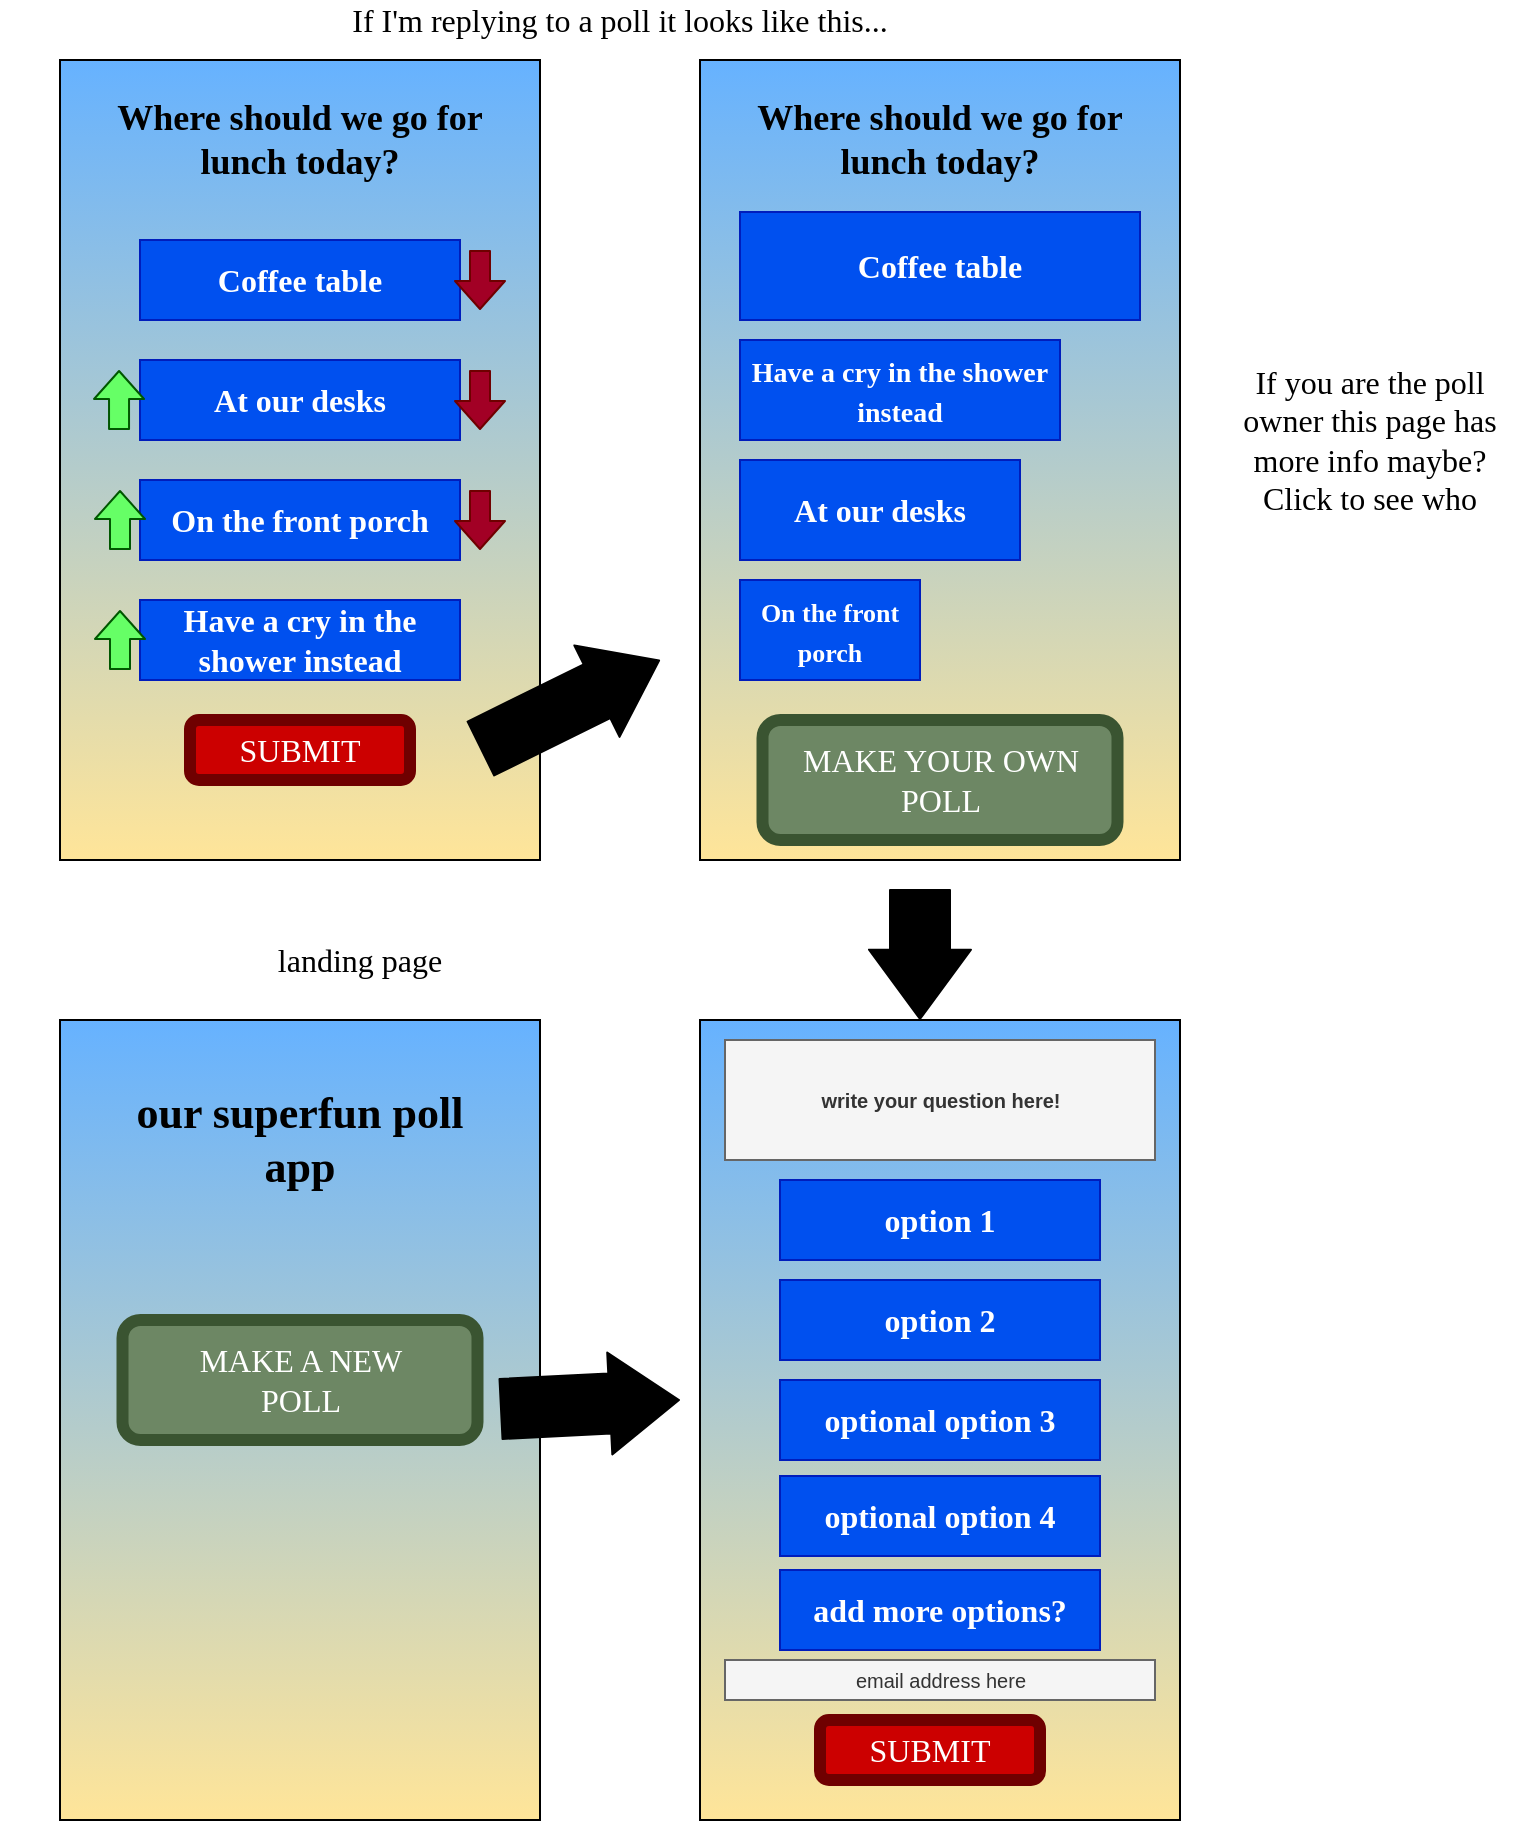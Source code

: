 <mxfile version="13.10.4" type="github">
  <diagram id="hTp5FEm8uBuIozw8TmkM" name="Page-1">
    <mxGraphModel dx="1588" dy="912" grid="1" gridSize="10" guides="1" tooltips="1" connect="1" arrows="1" fold="1" page="1" pageScale="1" pageWidth="850" pageHeight="1100" math="0" shadow="0">
      <root>
        <mxCell id="0" />
        <mxCell id="1" parent="0" />
        <mxCell id="SQvLUzkadaO4jF93c9U_-1" value="" style="rounded=0;whiteSpace=wrap;html=1;fillColor=#FFE599;gradientDirection=north;gradientColor=#66B2FF;" parent="1" vertex="1">
          <mxGeometry x="40" y="40" width="240" height="400" as="geometry" />
        </mxCell>
        <mxCell id="SQvLUzkadaO4jF93c9U_-3" value="&lt;h2&gt;&lt;font style=&quot;font-size: 18px&quot; face=&quot;Comic Sans MS&quot;&gt;&lt;b&gt;Where should we go for lunch today?&lt;/b&gt;&lt;/font&gt;&lt;/h2&gt;" style="text;html=1;strokeColor=none;fillColor=none;align=center;verticalAlign=middle;whiteSpace=wrap;rounded=0;" parent="1" vertex="1">
          <mxGeometry x="60" y="60" width="200" height="40" as="geometry" />
        </mxCell>
        <mxCell id="SQvLUzkadaO4jF93c9U_-5" value="Coffee table" style="text;html=1;strokeColor=#001DBC;fillColor=#0050ef;align=center;verticalAlign=middle;whiteSpace=wrap;rounded=0;fontFamily=Comic Sans MS;fontColor=#ffffff;fontStyle=1;fontSize=16;" parent="1" vertex="1">
          <mxGeometry x="80" y="130" width="160" height="40" as="geometry" />
        </mxCell>
        <mxCell id="SQvLUzkadaO4jF93c9U_-6" value="At our desks" style="text;html=1;strokeColor=#001DBC;fillColor=#0050ef;align=center;verticalAlign=middle;whiteSpace=wrap;rounded=0;fontFamily=Comic Sans MS;fontColor=#ffffff;fontStyle=1;fontSize=16;" parent="1" vertex="1">
          <mxGeometry x="80" y="190" width="160" height="40" as="geometry" />
        </mxCell>
        <mxCell id="SQvLUzkadaO4jF93c9U_-7" value="On the front porch" style="text;html=1;strokeColor=#001DBC;fillColor=#0050ef;align=center;verticalAlign=middle;whiteSpace=wrap;rounded=0;fontFamily=Comic Sans MS;fontColor=#ffffff;fontStyle=1;fontSize=16;" parent="1" vertex="1">
          <mxGeometry x="80" y="250" width="160" height="40" as="geometry" />
        </mxCell>
        <mxCell id="SQvLUzkadaO4jF93c9U_-8" value="Have a cry in the shower instead" style="text;html=1;strokeColor=#001DBC;fillColor=#0050ef;align=center;verticalAlign=middle;whiteSpace=wrap;rounded=0;fontFamily=Comic Sans MS;fontColor=#ffffff;fontStyle=1;fontSize=16;" parent="1" vertex="1">
          <mxGeometry x="80" y="310" width="160" height="40" as="geometry" />
        </mxCell>
        <mxCell id="SQvLUzkadaO4jF93c9U_-10" value="" style="shape=flexArrow;endArrow=classic;html=1;fontFamily=Comic Sans MS;fontSize=16;fontColor=#FFFFFF;entryX=0;entryY=0;entryDx=0;entryDy=0;strokeColor=#005700;fillColor=#66FF66;endWidth=14;endSize=4.33;" parent="1" edge="1">
          <mxGeometry width="50" height="50" relative="1" as="geometry">
            <mxPoint x="69.52" y="225" as="sourcePoint" />
            <mxPoint x="69.52" y="195" as="targetPoint" />
          </mxGeometry>
        </mxCell>
        <mxCell id="SQvLUzkadaO4jF93c9U_-11" value="" style="shape=flexArrow;endArrow=classic;html=1;fontFamily=Comic Sans MS;fontSize=16;fontColor=#FFFFFF;entryX=0;entryY=0;entryDx=0;entryDy=0;strokeColor=#005700;fillColor=#66FF66;endWidth=14;endSize=4.33;" parent="1" edge="1">
          <mxGeometry width="50" height="50" relative="1" as="geometry">
            <mxPoint x="70" y="285" as="sourcePoint" />
            <mxPoint x="70" y="255" as="targetPoint" />
          </mxGeometry>
        </mxCell>
        <mxCell id="SQvLUzkadaO4jF93c9U_-12" value="" style="shape=flexArrow;endArrow=classic;html=1;fontFamily=Comic Sans MS;fontSize=16;fontColor=#FFFFFF;entryX=0;entryY=0;entryDx=0;entryDy=0;strokeColor=#005700;fillColor=#66FF66;endWidth=14;endSize=4.33;" parent="1" edge="1">
          <mxGeometry width="50" height="50" relative="1" as="geometry">
            <mxPoint x="70" y="345" as="sourcePoint" />
            <mxPoint x="70" y="315" as="targetPoint" />
          </mxGeometry>
        </mxCell>
        <mxCell id="SQvLUzkadaO4jF93c9U_-13" value="" style="shape=flexArrow;endArrow=classic;html=1;fontFamily=Comic Sans MS;fontSize=16;fontColor=#FFFFFF;strokeColor=#6F0000;fillColor=#a20025;endWidth=14;endSize=4.33;" parent="1" edge="1">
          <mxGeometry width="50" height="50" relative="1" as="geometry">
            <mxPoint x="250" y="135" as="sourcePoint" />
            <mxPoint x="250" y="165" as="targetPoint" />
          </mxGeometry>
        </mxCell>
        <mxCell id="SQvLUzkadaO4jF93c9U_-17" value="" style="shape=flexArrow;endArrow=classic;html=1;fontFamily=Comic Sans MS;fontSize=16;fontColor=#FFFFFF;strokeColor=#6F0000;fillColor=#a20025;endWidth=14;endSize=4.33;" parent="1" edge="1">
          <mxGeometry width="50" height="50" relative="1" as="geometry">
            <mxPoint x="250" y="195" as="sourcePoint" />
            <mxPoint x="250" y="225" as="targetPoint" />
          </mxGeometry>
        </mxCell>
        <mxCell id="SQvLUzkadaO4jF93c9U_-18" value="" style="shape=flexArrow;endArrow=classic;html=1;fontFamily=Comic Sans MS;fontSize=16;fontColor=#FFFFFF;strokeColor=#6F0000;fillColor=#a20025;endWidth=14;endSize=4.33;" parent="1" edge="1">
          <mxGeometry width="50" height="50" relative="1" as="geometry">
            <mxPoint x="250" y="255" as="sourcePoint" />
            <mxPoint x="250" y="285" as="targetPoint" />
          </mxGeometry>
        </mxCell>
        <mxCell id="SQvLUzkadaO4jF93c9U_-20" value="" style="rounded=1;whiteSpace=wrap;html=1;fontFamily=Comic Sans MS;fontSize=16;fontColor=#ffffff;strokeColor=#6F0000;strokeWidth=6;fillColor=#CC0000;" parent="1" vertex="1">
          <mxGeometry x="105" y="370" width="110" height="30" as="geometry" />
        </mxCell>
        <mxCell id="SQvLUzkadaO4jF93c9U_-21" value="SUBMIT" style="text;html=1;strokeColor=none;fillColor=none;align=center;verticalAlign=middle;whiteSpace=wrap;rounded=0;fontFamily=Comic Sans MS;fontSize=16;fontColor=#FFFFFF;" parent="1" vertex="1">
          <mxGeometry x="140" y="375" width="40" height="20" as="geometry" />
        </mxCell>
        <mxCell id="SQvLUzkadaO4jF93c9U_-22" value="" style="rounded=0;whiteSpace=wrap;html=1;fillColor=#FFE599;gradientDirection=north;gradientColor=#66B2FF;" parent="1" vertex="1">
          <mxGeometry x="360" y="40" width="240" height="400" as="geometry" />
        </mxCell>
        <mxCell id="SQvLUzkadaO4jF93c9U_-23" value="&lt;h2&gt;&lt;font style=&quot;font-size: 18px&quot; face=&quot;Comic Sans MS&quot;&gt;&lt;b&gt;Where should we go for lunch today?&lt;/b&gt;&lt;/font&gt;&lt;/h2&gt;" style="text;html=1;strokeColor=none;fillColor=none;align=center;verticalAlign=middle;whiteSpace=wrap;rounded=0;" parent="1" vertex="1">
          <mxGeometry x="380" y="60" width="200" height="40" as="geometry" />
        </mxCell>
        <mxCell id="SQvLUzkadaO4jF93c9U_-24" value="Coffee table&lt;br&gt;" style="text;html=1;strokeColor=#001DBC;fillColor=#0050ef;align=center;verticalAlign=middle;whiteSpace=wrap;rounded=0;fontFamily=Comic Sans MS;fontColor=#ffffff;fontStyle=1;fontSize=16;" parent="1" vertex="1">
          <mxGeometry x="380" y="116" width="200" height="54" as="geometry" />
        </mxCell>
        <mxCell id="SQvLUzkadaO4jF93c9U_-25" value="At our desks" style="text;html=1;strokeColor=#001DBC;fillColor=#0050ef;align=center;verticalAlign=middle;whiteSpace=wrap;rounded=0;fontFamily=Comic Sans MS;fontColor=#ffffff;fontStyle=1;fontSize=16;" parent="1" vertex="1">
          <mxGeometry x="380" y="240" width="140" height="50" as="geometry" />
        </mxCell>
        <mxCell id="SQvLUzkadaO4jF93c9U_-26" value="&lt;font style=&quot;font-size: 13px&quot;&gt;On the front porch&lt;/font&gt;" style="text;html=1;strokeColor=#001DBC;fillColor=#0050ef;align=center;verticalAlign=middle;whiteSpace=wrap;rounded=0;fontFamily=Comic Sans MS;fontColor=#ffffff;fontStyle=1;fontSize=16;" parent="1" vertex="1">
          <mxGeometry x="380" y="300" width="90" height="50" as="geometry" />
        </mxCell>
        <mxCell id="SQvLUzkadaO4jF93c9U_-27" value="&lt;font style=&quot;font-size: 14px&quot;&gt;Have a cry in the shower instead&lt;/font&gt;" style="text;html=1;strokeColor=#001DBC;fillColor=#0050ef;align=center;verticalAlign=middle;whiteSpace=wrap;rounded=0;fontFamily=Comic Sans MS;fontColor=#ffffff;fontStyle=1;fontSize=16;" parent="1" vertex="1">
          <mxGeometry x="380" y="180" width="160" height="50" as="geometry" />
        </mxCell>
        <mxCell id="SQvLUzkadaO4jF93c9U_-34" value="" style="rounded=1;whiteSpace=wrap;html=1;fontFamily=Comic Sans MS;fontSize=16;fontColor=#ffffff;strokeColor=#3A5431;strokeWidth=6;fillColor=#6d8764;" parent="1" vertex="1">
          <mxGeometry x="391.25" y="370" width="177.5" height="60" as="geometry" />
        </mxCell>
        <mxCell id="SQvLUzkadaO4jF93c9U_-35" value="MAKE YOUR OWN POLL" style="text;html=1;strokeColor=none;fillColor=none;align=center;verticalAlign=middle;whiteSpace=wrap;rounded=0;fontFamily=Comic Sans MS;fontSize=16;fontColor=#FFFFFF;" parent="1" vertex="1">
          <mxGeometry x="407.5" y="390" width="145" height="20" as="geometry" />
        </mxCell>
        <mxCell id="SQvLUzkadaO4jF93c9U_-36" value="" style="shape=flexArrow;endArrow=classic;html=1;fontFamily=Comic Sans MS;fontSize=16;fontColor=#FFFFFF;width=30;endSize=11.22;fillColor=#000000;" parent="1" edge="1">
          <mxGeometry width="50" height="50" relative="1" as="geometry">
            <mxPoint x="250" y="384.5" as="sourcePoint" />
            <mxPoint x="340" y="340" as="targetPoint" />
          </mxGeometry>
        </mxCell>
        <mxCell id="SQvLUzkadaO4jF93c9U_-42" value="If I&#39;m replying to a poll it looks like this..." style="text;html=1;strokeColor=none;fillColor=none;align=center;verticalAlign=middle;whiteSpace=wrap;rounded=0;fontFamily=Comic Sans MS;fontSize=16;" parent="1" vertex="1">
          <mxGeometry x="140" y="10" width="360" height="20" as="geometry" />
        </mxCell>
        <mxCell id="TwowaBOaAKGraPtakr_W-1" value="" style="rounded=0;whiteSpace=wrap;html=1;fillColor=#FFE599;gradientDirection=north;gradientColor=#66B2FF;" vertex="1" parent="1">
          <mxGeometry x="40" y="520" width="240" height="400" as="geometry" />
        </mxCell>
        <mxCell id="TwowaBOaAKGraPtakr_W-2" value="our superfun poll app" style="text;html=1;strokeColor=none;fillColor=none;align=center;verticalAlign=middle;whiteSpace=wrap;rounded=0;fontFamily=Comic Sans MS;fontSize=22;fontStyle=1" vertex="1" parent="1">
          <mxGeometry x="60" y="540" width="200" height="80" as="geometry" />
        </mxCell>
        <mxCell id="TwowaBOaAKGraPtakr_W-15" value="landing page" style="text;html=1;strokeColor=none;fillColor=none;align=center;verticalAlign=middle;whiteSpace=wrap;rounded=0;fontFamily=Comic Sans MS;fontSize=16;" vertex="1" parent="1">
          <mxGeometry x="10" y="480" width="360" height="20" as="geometry" />
        </mxCell>
        <mxCell id="TwowaBOaAKGraPtakr_W-16" value="" style="rounded=1;whiteSpace=wrap;html=1;fontFamily=Comic Sans MS;fontSize=16;fontColor=#ffffff;strokeColor=#3A5431;strokeWidth=6;fillColor=#6d8764;" vertex="1" parent="1">
          <mxGeometry x="71.25" y="670" width="177.5" height="60" as="geometry" />
        </mxCell>
        <mxCell id="TwowaBOaAKGraPtakr_W-17" value="MAKE A NEW POLL" style="text;html=1;strokeColor=none;fillColor=none;align=center;verticalAlign=middle;whiteSpace=wrap;rounded=0;fontFamily=Comic Sans MS;fontSize=16;fontColor=#FFFFFF;" vertex="1" parent="1">
          <mxGeometry x="87.5" y="690" width="145" height="20" as="geometry" />
        </mxCell>
        <mxCell id="TwowaBOaAKGraPtakr_W-18" value="" style="shape=flexArrow;endArrow=classic;html=1;fontFamily=Comic Sans MS;fontSize=16;fontColor=#FFFFFF;width=30;endSize=11.22;fillColor=#000000;" edge="1" parent="1">
          <mxGeometry width="50" height="50" relative="1" as="geometry">
            <mxPoint x="260" y="714.5" as="sourcePoint" />
            <mxPoint x="350" y="710" as="targetPoint" />
          </mxGeometry>
        </mxCell>
        <mxCell id="TwowaBOaAKGraPtakr_W-19" value="" style="shape=flexArrow;endArrow=classic;html=1;fontFamily=Comic Sans MS;fontSize=16;fontColor=#FFFFFF;width=30;endSize=11.22;fillColor=#000000;" edge="1" parent="1">
          <mxGeometry width="50" height="50" relative="1" as="geometry">
            <mxPoint x="470" y="454.5" as="sourcePoint" />
            <mxPoint x="470" y="520" as="targetPoint" />
          </mxGeometry>
        </mxCell>
        <mxCell id="TwowaBOaAKGraPtakr_W-20" value="" style="rounded=0;whiteSpace=wrap;html=1;fillColor=#FFE599;gradientDirection=north;gradientColor=#66B2FF;" vertex="1" parent="1">
          <mxGeometry x="360" y="520" width="240" height="400" as="geometry" />
        </mxCell>
        <mxCell id="TwowaBOaAKGraPtakr_W-21" value="option 1" style="text;html=1;strokeColor=#001DBC;fillColor=#0050ef;align=center;verticalAlign=middle;whiteSpace=wrap;rounded=0;fontFamily=Comic Sans MS;fontColor=#ffffff;fontStyle=1;fontSize=16;" vertex="1" parent="1">
          <mxGeometry x="400" y="600" width="160" height="40" as="geometry" />
        </mxCell>
        <mxCell id="TwowaBOaAKGraPtakr_W-22" value="option 2" style="text;html=1;strokeColor=#001DBC;fillColor=#0050ef;align=center;verticalAlign=middle;whiteSpace=wrap;rounded=0;fontFamily=Comic Sans MS;fontColor=#ffffff;fontStyle=1;fontSize=16;" vertex="1" parent="1">
          <mxGeometry x="400" y="650" width="160" height="40" as="geometry" />
        </mxCell>
        <mxCell id="TwowaBOaAKGraPtakr_W-23" value="optional option 3" style="text;html=1;strokeColor=#001DBC;fillColor=#0050ef;align=center;verticalAlign=middle;whiteSpace=wrap;rounded=0;fontFamily=Comic Sans MS;fontColor=#ffffff;fontStyle=1;fontSize=16;" vertex="1" parent="1">
          <mxGeometry x="400" y="700" width="160" height="40" as="geometry" />
        </mxCell>
        <mxCell id="TwowaBOaAKGraPtakr_W-24" value="optional option 4" style="text;html=1;strokeColor=#001DBC;fillColor=#0050ef;align=center;verticalAlign=middle;whiteSpace=wrap;rounded=0;fontFamily=Comic Sans MS;fontColor=#ffffff;fontStyle=1;fontSize=16;" vertex="1" parent="1">
          <mxGeometry x="400" y="748" width="160" height="40" as="geometry" />
        </mxCell>
        <mxCell id="TwowaBOaAKGraPtakr_W-25" value="add more options?" style="text;html=1;strokeColor=#001DBC;fillColor=#0050ef;align=center;verticalAlign=middle;whiteSpace=wrap;rounded=0;fontFamily=Comic Sans MS;fontColor=#ffffff;fontStyle=1;fontSize=16;" vertex="1" parent="1">
          <mxGeometry x="400" y="795" width="160" height="40" as="geometry" />
        </mxCell>
        <mxCell id="TwowaBOaAKGraPtakr_W-26" value="" style="rounded=1;whiteSpace=wrap;html=1;fontFamily=Comic Sans MS;fontSize=16;fontColor=#ffffff;strokeColor=#6F0000;strokeWidth=6;fillColor=#CC0000;" vertex="1" parent="1">
          <mxGeometry x="420" y="870" width="110" height="30" as="geometry" />
        </mxCell>
        <mxCell id="TwowaBOaAKGraPtakr_W-27" value="SUBMIT" style="text;html=1;strokeColor=none;fillColor=none;align=center;verticalAlign=middle;whiteSpace=wrap;rounded=0;fontFamily=Comic Sans MS;fontSize=16;fontColor=#FFFFFF;" vertex="1" parent="1">
          <mxGeometry x="455" y="875" width="40" height="20" as="geometry" />
        </mxCell>
        <mxCell id="TwowaBOaAKGraPtakr_W-29" value="&lt;h2 style=&quot;font-size: 10px&quot;&gt;write your question here!&lt;br&gt;&lt;/h2&gt;" style="text;html=1;strokeColor=#666666;fillColor=#f5f5f5;align=center;verticalAlign=middle;whiteSpace=wrap;rounded=0;labelBorderColor=none;fontColor=#333333;fontSize=10;" vertex="1" parent="1">
          <mxGeometry x="372.5" y="530" width="215" height="60" as="geometry" />
        </mxCell>
        <mxCell id="TwowaBOaAKGraPtakr_W-30" value="email address here" style="text;html=1;strokeColor=#666666;fillColor=#f5f5f5;align=center;verticalAlign=middle;whiteSpace=wrap;rounded=0;labelBorderColor=none;fontColor=#333333;fontSize=10;" vertex="1" parent="1">
          <mxGeometry x="372.5" y="840" width="215" height="20" as="geometry" />
        </mxCell>
        <mxCell id="TwowaBOaAKGraPtakr_W-31" value="If you are the poll&lt;br&gt;&lt;div&gt;owner this page has more info maybe?&lt;/div&gt;&lt;div&gt;Click to see who &lt;br&gt; &lt;/div&gt;" style="text;html=1;strokeColor=none;fillColor=none;align=center;verticalAlign=middle;whiteSpace=wrap;rounded=0;fontFamily=Comic Sans MS;fontSize=16;" vertex="1" parent="1">
          <mxGeometry x="620" y="120" width="150" height="220" as="geometry" />
        </mxCell>
      </root>
    </mxGraphModel>
  </diagram>
</mxfile>
